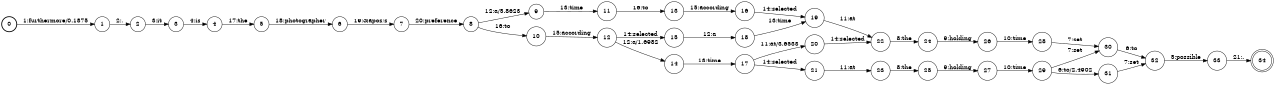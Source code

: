 digraph FST {
rankdir = LR;
size = "8.5,11";
label = "";
center = 1;
orientation = Portrait;
ranksep = "0.4";
nodesep = "0.25";
0 [label = "0", shape = circle, style = bold, fontsize = 14]
	0 -> 1 [label = "1:furthermore/0.1875", fontsize = 14];
1 [label = "1", shape = circle, style = solid, fontsize = 14]
	1 -> 2 [label = "2:,", fontsize = 14];
2 [label = "2", shape = circle, style = solid, fontsize = 14]
	2 -> 3 [label = "3:it", fontsize = 14];
3 [label = "3", shape = circle, style = solid, fontsize = 14]
	3 -> 4 [label = "4:is", fontsize = 14];
4 [label = "4", shape = circle, style = solid, fontsize = 14]
	4 -> 5 [label = "17:the", fontsize = 14];
5 [label = "5", shape = circle, style = solid, fontsize = 14]
	5 -> 6 [label = "18:photographer", fontsize = 14];
6 [label = "6", shape = circle, style = solid, fontsize = 14]
	6 -> 7 [label = "19:&apos;s", fontsize = 14];
7 [label = "7", shape = circle, style = solid, fontsize = 14]
	7 -> 8 [label = "20:preference", fontsize = 14];
8 [label = "8", shape = circle, style = solid, fontsize = 14]
	8 -> 9 [label = "12:a/5.8623", fontsize = 14];
	8 -> 10 [label = "16:to", fontsize = 14];
9 [label = "9", shape = circle, style = solid, fontsize = 14]
	9 -> 11 [label = "13:time", fontsize = 14];
10 [label = "10", shape = circle, style = solid, fontsize = 14]
	10 -> 12 [label = "15:according", fontsize = 14];
11 [label = "11", shape = circle, style = solid, fontsize = 14]
	11 -> 13 [label = "16:to", fontsize = 14];
12 [label = "12", shape = circle, style = solid, fontsize = 14]
	12 -> 14 [label = "12:a/1.6982", fontsize = 14];
	12 -> 15 [label = "14:selected", fontsize = 14];
13 [label = "13", shape = circle, style = solid, fontsize = 14]
	13 -> 16 [label = "15:according", fontsize = 14];
14 [label = "14", shape = circle, style = solid, fontsize = 14]
	14 -> 17 [label = "13:time", fontsize = 14];
15 [label = "15", shape = circle, style = solid, fontsize = 14]
	15 -> 18 [label = "12:a", fontsize = 14];
16 [label = "16", shape = circle, style = solid, fontsize = 14]
	16 -> 19 [label = "14:selected", fontsize = 14];
17 [label = "17", shape = circle, style = solid, fontsize = 14]
	17 -> 20 [label = "11:at/3.6533", fontsize = 14];
	17 -> 21 [label = "14:selected", fontsize = 14];
18 [label = "18", shape = circle, style = solid, fontsize = 14]
	18 -> 19 [label = "13:time", fontsize = 14];
19 [label = "19", shape = circle, style = solid, fontsize = 14]
	19 -> 22 [label = "11:at", fontsize = 14];
20 [label = "20", shape = circle, style = solid, fontsize = 14]
	20 -> 22 [label = "14:selected", fontsize = 14];
21 [label = "21", shape = circle, style = solid, fontsize = 14]
	21 -> 23 [label = "11:at", fontsize = 14];
22 [label = "22", shape = circle, style = solid, fontsize = 14]
	22 -> 24 [label = "8:the", fontsize = 14];
23 [label = "23", shape = circle, style = solid, fontsize = 14]
	23 -> 25 [label = "8:the", fontsize = 14];
24 [label = "24", shape = circle, style = solid, fontsize = 14]
	24 -> 26 [label = "9:holding", fontsize = 14];
25 [label = "25", shape = circle, style = solid, fontsize = 14]
	25 -> 27 [label = "9:holding", fontsize = 14];
26 [label = "26", shape = circle, style = solid, fontsize = 14]
	26 -> 28 [label = "10:time", fontsize = 14];
27 [label = "27", shape = circle, style = solid, fontsize = 14]
	27 -> 29 [label = "10:time", fontsize = 14];
28 [label = "28", shape = circle, style = solid, fontsize = 14]
	28 -> 30 [label = "7:set", fontsize = 14];
29 [label = "29", shape = circle, style = solid, fontsize = 14]
	29 -> 30 [label = "7:set", fontsize = 14];
	29 -> 31 [label = "6:to/2.4902", fontsize = 14];
30 [label = "30", shape = circle, style = solid, fontsize = 14]
	30 -> 32 [label = "6:to", fontsize = 14];
31 [label = "31", shape = circle, style = solid, fontsize = 14]
	31 -> 32 [label = "7:set", fontsize = 14];
32 [label = "32", shape = circle, style = solid, fontsize = 14]
	32 -> 33 [label = "5:possible", fontsize = 14];
33 [label = "33", shape = circle, style = solid, fontsize = 14]
	33 -> 34 [label = "21:.", fontsize = 14];
34 [label = "34", shape = doublecircle, style = solid, fontsize = 14]
}
